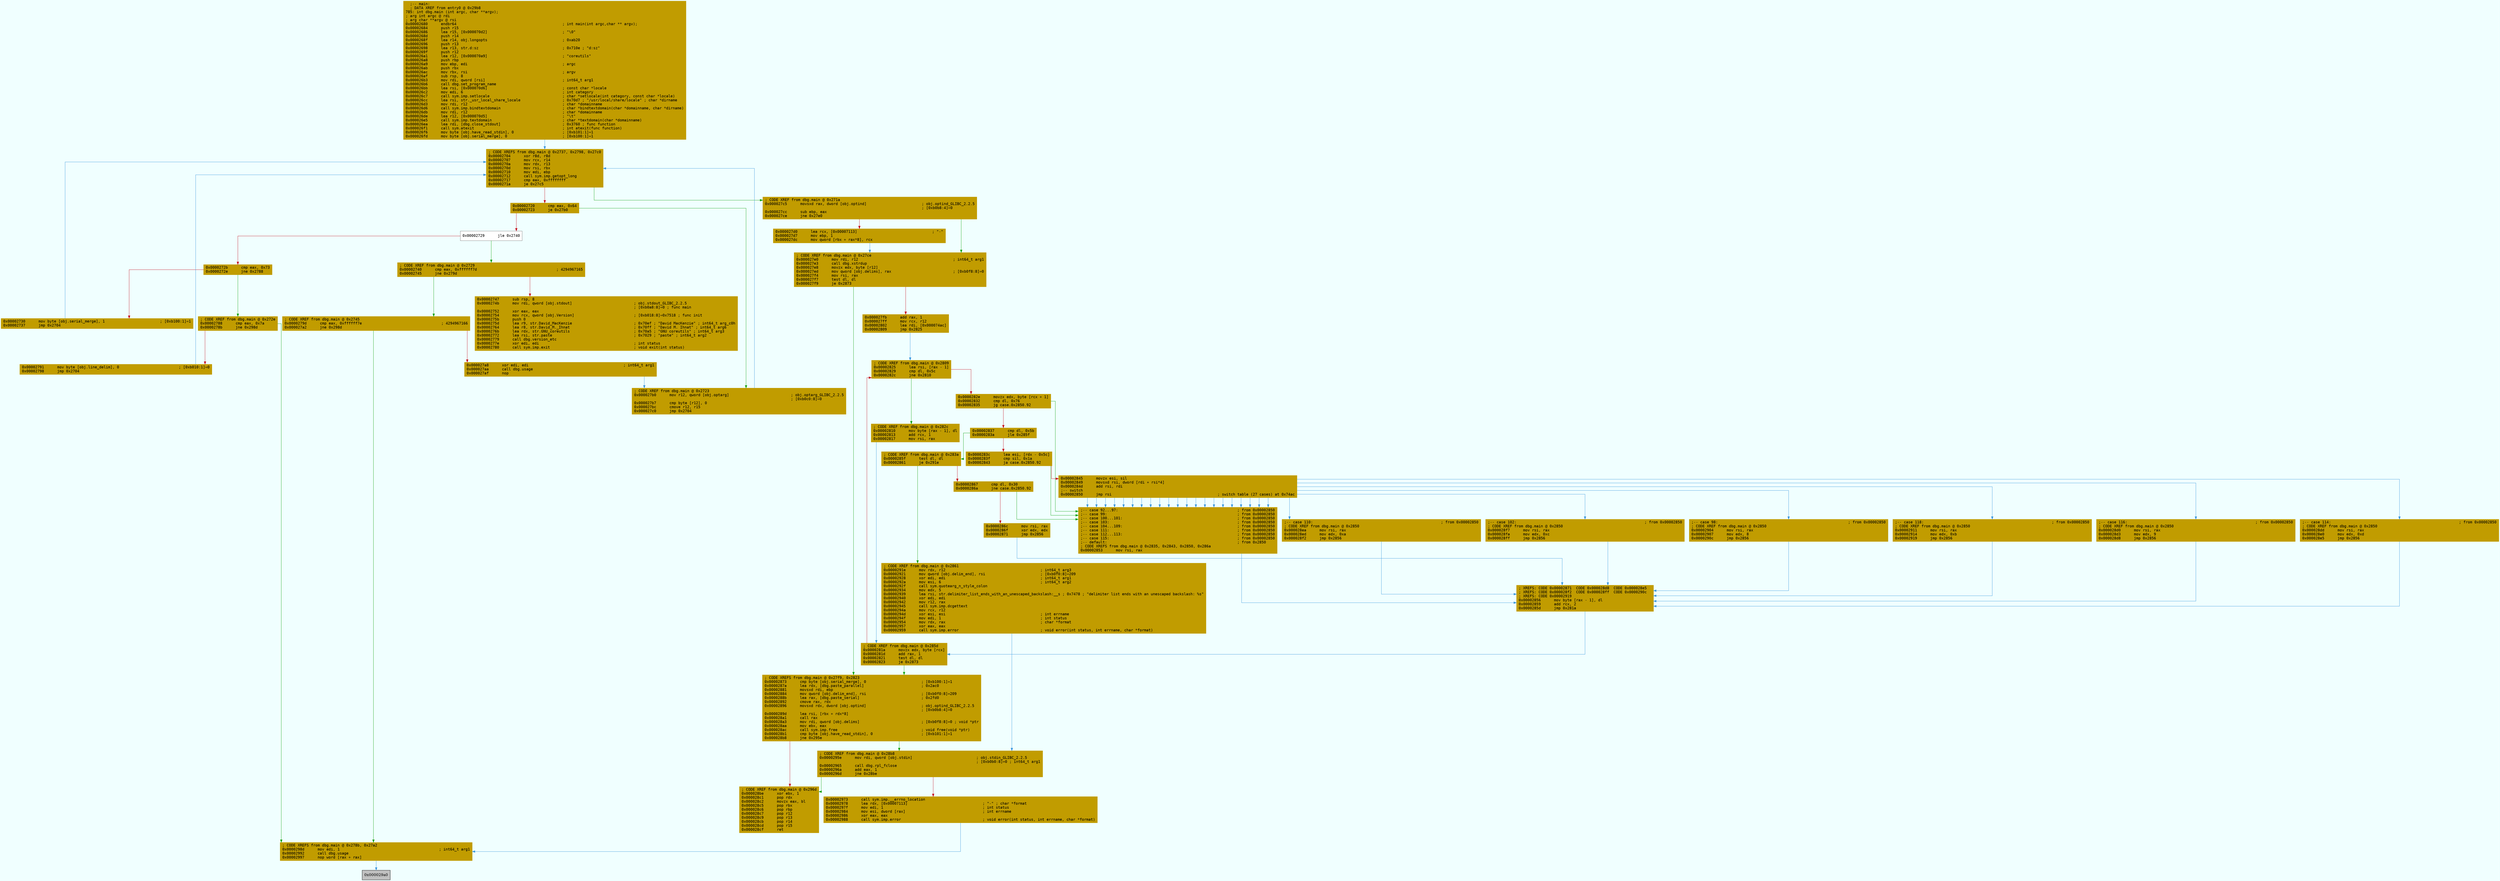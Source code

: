 digraph code {
	graph [bgcolor=azure fontsize=8 fontname="Courier" splines="ortho"];
	node [fillcolor=gray style=filled shape=box];
	edge [arrowhead="normal"];
	"0x00002680" [URL="dbg.main/0x00002680", fillcolor="#c19c00",color="#c19c00", fontname="Courier",label="  ;-- main:\l  ; DATA XREF from entry0 @ 0x29b8\l785: int dbg.main (int argc, char **argv);\l; arg int argc @ rdi\l; arg char **argv @ rsi\l0x00002680      endbr64                                                ; int main(int argc,char ** argv);\l0x00002684      push r15\l0x00002686      lea r15, [0x000070d2]                                  ; \"\\0\"\l0x0000268d      push r14\l0x0000268f      lea r14, obj.longopts                                  ; 0xab20\l0x00002696      push r13\l0x00002698      lea r13, str.d:sz                                      ; 0x710e ; \"d:sz\"\l0x0000269f      push r12\l0x000026a1      lea r12, [0x000070a9]                                  ; \"coreutils\"\l0x000026a8      push rbp\l0x000026a9      mov ebp, edi                                           ; argc\l0x000026ab      push rbx\l0x000026ac      mov rbx, rsi                                           ; argv\l0x000026af      sub rsp, 8\l0x000026b3      mov rdi, qword [rsi]                                   ; int64_t arg1\l0x000026b6      call dbg.set_program_name\l0x000026bb      lea rsi, [0x000070d6]                                  ; const char *locale\l0x000026c2      mov edi, 6                                             ; int category\l0x000026c7      call sym.imp.setlocale                                 ; char *setlocale(int category, const char *locale)\l0x000026cc      lea rsi, str._usr_local_share_locale                   ; 0x70d7 ; \"/usr/local/share/locale\" ; char *dirname\l0x000026d3      mov rdi, r12                                           ; char *domainname\l0x000026d6      call sym.imp.bindtextdomain                            ; char *bindtextdomain(char *domainname, char *dirname)\l0x000026db      mov rdi, r12                                           ; char *domainname\l0x000026de      lea r12, [0x000070d5]                                  ; \"\\t\"\l0x000026e5      call sym.imp.textdomain                                ; char *textdomain(char *domainname)\l0x000026ea      lea rdi, [dbg.close_stdout]                            ; 0x3760 ; func function\l0x000026f1      call sym.atexit                                        ; int atexit(func function)\l0x000026f6      mov byte [obj.have_read_stdin], 0                      ; [0xb101:1]=1\l0x000026fd      mov byte [obj.serial_merge], 0                         ; [0xb100:1]=1\l"]
	"0x00002704" [URL="dbg.main/0x00002704", fillcolor="#c19c00",color="#c19c00", fontname="Courier",label="; CODE XREFS from dbg.main @ 0x2737, 0x2798, 0x27c0\l0x00002704      xor r8d, r8d\l0x00002707      mov rcx, r14\l0x0000270a      mov rdx, r13\l0x0000270d      mov rsi, rbx\l0x00002710      mov edi, ebp\l0x00002712      call sym.imp.getopt_long\l0x00002717      cmp eax, 0xffffffff\l0x0000271a      je 0x27c5\l"]
	"0x00002720" [URL="dbg.main/0x00002720", fillcolor="#c19c00",color="#c19c00", fontname="Courier",label="0x00002720      cmp eax, 0x64\l0x00002723      je 0x27b0\l"]
	"0x00002729" [URL="dbg.main/0x00002729", fillcolor="white",color="#767676", fontname="Courier",label="0x00002729      jle 0x2740\l"]
	"0x0000272b" [URL="dbg.main/0x0000272b", fillcolor="#c19c00",color="#c19c00", fontname="Courier",label="0x0000272b      cmp eax, 0x73\l0x0000272e      jne 0x2788\l"]
	"0x00002730" [URL="dbg.main/0x00002730", fillcolor="#c19c00",color="#c19c00", fontname="Courier",label="0x00002730      mov byte [obj.serial_merge], 1                         ; [0xb100:1]=1\l0x00002737      jmp 0x2704\l"]
	"0x00002740" [URL="dbg.main/0x00002740", fillcolor="#c19c00",color="#c19c00", fontname="Courier",label="; CODE XREF from dbg.main @ 0x2729\l0x00002740      cmp eax, 0xffffff7d                                    ; 4294967165\l0x00002745      jne 0x279d\l"]
	"0x00002747" [URL="dbg.main/0x00002747", fillcolor="#c19c00",color="#c19c00", fontname="Courier",label="0x00002747      sub rsp, 8\l0x0000274b      mov rdi, qword [obj.stdout]                            ; obj.stdout_GLIBC_2.2.5\l                                                                       ; [0xb0a8:8]=0 ; func main\l0x00002752      xor eax, eax\l0x00002754      mov rcx, qword [obj.Version]                           ; [0xb018:8]=0x7518 ; func init\l0x0000275b      push 0\l0x0000275d      lea r9, str.David_MacKenzie                            ; 0x70ef ; \"David MacKenzie\" ; int64_t arg_c0h\l0x00002764      lea r8, str.David_M._Ihnat                             ; 0x70ff ; \"David M. Ihnat\" ; int64_t arg6\l0x0000276b      lea rdx, str.GNU_coreutils                             ; 0x70a5 ; \"GNU coreutils\" ; int64_t arg3\l0x00002772      lea rsi, str.paste                                     ; 0x7029 ; \"paste\" ; int64_t arg2\l0x00002779      call dbg.version_etc\l0x0000277e      xor edi, edi                                           ; int status\l0x00002780      call sym.imp.exit                                      ; void exit(int status)\l"]
	"0x00002788" [URL="dbg.main/0x00002788", fillcolor="#c19c00",color="#c19c00", fontname="Courier",label="; CODE XREF from dbg.main @ 0x272e\l0x00002788      cmp eax, 0x7a\l0x0000278b      jne 0x298d\l"]
	"0x00002791" [URL="dbg.main/0x00002791", fillcolor="#c19c00",color="#c19c00", fontname="Courier",label="0x00002791      mov byte [obj.line_delim], 0                           ; [0xb010:1]=0\l0x00002798      jmp 0x2704\l"]
	"0x0000279d" [URL="dbg.main/0x0000279d", fillcolor="#c19c00",color="#c19c00", fontname="Courier",label="; CODE XREF from dbg.main @ 0x2745\l0x0000279d      cmp eax, 0xffffff7e                                    ; 4294967166\l0x000027a2      jne 0x298d\l"]
	"0x000027a8" [URL="dbg.main/0x000027a8", fillcolor="#c19c00",color="#c19c00", fontname="Courier",label="0x000027a8      xor edi, edi                                           ; int64_t arg1\l0x000027aa      call dbg.usage\l0x000027af      nop\l"]
	"0x000027b0" [URL="dbg.main/0x000027b0", fillcolor="#c19c00",color="#c19c00", fontname="Courier",label="; CODE XREF from dbg.main @ 0x2723\l0x000027b0      mov r12, qword [obj.optarg]                            ; obj.optarg_GLIBC_2.2.5\l                                                                       ; [0xb0c0:8]=0\l0x000027b7      cmp byte [r12], 0\l0x000027bc      cmove r12, r15\l0x000027c0      jmp 0x2704\l"]
	"0x000027c5" [URL="dbg.main/0x000027c5", fillcolor="#c19c00",color="#c19c00", fontname="Courier",label="; CODE XREF from dbg.main @ 0x271a\l0x000027c5      movsxd rax, dword [obj.optind]                         ; obj.optind_GLIBC_2.2.5\l                                                                       ; [0xb0b8:4]=0\l0x000027cc      sub ebp, eax\l0x000027ce      jne 0x27e0\l"]
	"0x000027d0" [URL="dbg.main/0x000027d0", fillcolor="#c19c00",color="#c19c00", fontname="Courier",label="0x000027d0      lea rcx, [0x00007113]                                  ; \"-\"\l0x000027d7      mov ebp, 1\l0x000027dc      mov qword [rbx + rax*8], rcx\l"]
	"0x000027e0" [URL="dbg.main/0x000027e0", fillcolor="#c19c00",color="#c19c00", fontname="Courier",label="; CODE XREF from dbg.main @ 0x27ce\l0x000027e0      mov rdi, r12                                           ; int64_t arg1\l0x000027e3      call dbg.xstrdup\l0x000027e8      movzx edx, byte [r12]\l0x000027ed      mov qword [obj.delims], rax                            ; [0xb0f8:8]=0\l0x000027f4      mov rsi, rax\l0x000027f7      test dl, dl\l0x000027f9      je 0x2873\l"]
	"0x000027fb" [URL="dbg.main/0x000027fb", fillcolor="#c19c00",color="#c19c00", fontname="Courier",label="0x000027fb      add rax, 1\l0x000027ff      mov rcx, r12\l0x00002802      lea rdi, [0x000074ac]\l0x00002809      jmp 0x2825\l"]
	"0x00002810" [URL="dbg.main/0x00002810", fillcolor="#c19c00",color="#c19c00", fontname="Courier",label="; CODE XREF from dbg.main @ 0x282c\l0x00002810      mov byte [rax - 1], dl\l0x00002813      add rcx, 1\l0x00002817      mov rsi, rax\l"]
	"0x0000281a" [URL="dbg.main/0x0000281a", fillcolor="#c19c00",color="#c19c00", fontname="Courier",label="; CODE XREF from dbg.main @ 0x285d\l0x0000281a      movzx edx, byte [rcx]\l0x0000281d      add rax, 1\l0x00002821      test dl, dl\l0x00002823      je 0x2873\l"]
	"0x00002825" [URL="dbg.main/0x00002825", fillcolor="#c19c00",color="#c19c00", fontname="Courier",label="; CODE XREF from dbg.main @ 0x2809\l0x00002825      lea rsi, [rax - 1]\l0x00002829      cmp dl, 0x5c\l0x0000282c      jne 0x2810\l"]
	"0x0000282e" [URL="dbg.main/0x0000282e", fillcolor="#c19c00",color="#c19c00", fontname="Courier",label="0x0000282e      movzx edx, byte [rcx + 1]\l0x00002832      cmp dl, 0x76\l0x00002835      jg case.0x2850.92\l"]
	"0x00002837" [URL="dbg.main/0x00002837", fillcolor="#c19c00",color="#c19c00", fontname="Courier",label="0x00002837      cmp dl, 0x5b\l0x0000283a      jle 0x285f\l"]
	"0x0000283c" [URL="dbg.main/0x0000283c", fillcolor="#c19c00",color="#c19c00", fontname="Courier",label="0x0000283c      lea esi, [rdx - 0x5c]\l0x0000283f      cmp sil, 0x1a\l0x00002843      ja case.0x2850.92\l"]
	"0x00002845" [URL="dbg.main/0x00002845", fillcolor="#c19c00",color="#c19c00", fontname="Courier",label="0x00002845      movzx esi, sil\l0x00002849      movsxd rsi, dword [rdi + rsi*4]\l0x0000284d      add rsi, rdi\l;-- switch\l0x00002850      jmp rsi                                                ; switch table (27 cases) at 0x74ac\l"]
	"0x00002853" [URL="dbg.main/0x00002853", fillcolor="#c19c00",color="#c19c00", fontname="Courier",label=";-- case 92...97:                                                      ; from 0x00002850\l;-- case 99:                                                           ; from 0x00002850\l;-- case 100...101:                                                    ; from 0x00002850\l;-- case 103:                                                          ; from 0x00002850\l;-- case 104...109:                                                    ; from 0x00002850\l;-- case 111:                                                          ; from 0x00002850\l;-- case 112...113:                                                    ; from 0x00002850\l;-- case 115:                                                          ; from 0x00002850\l;-- default:                                                           ; from 0x2850\l; CODE XREFS from dbg.main @ 0x2835, 0x2843, 0x2850, 0x286a\l0x00002853      mov rsi, rax\l"]
	"0x00002856" [URL="dbg.main/0x00002856", fillcolor="#c19c00",color="#c19c00", fontname="Courier",label="; XREFS: CODE 0x00002871  CODE 0x000028d8  CODE 0x000028e5  \l; XREFS: CODE 0x000028f2  CODE 0x000028ff  CODE 0x0000290c  \l; XREFS: CODE 0x00002919  \l0x00002856      mov byte [rax - 1], dl\l0x00002859      add rcx, 2\l0x0000285d      jmp 0x281a\l"]
	"0x0000285f" [URL="dbg.main/0x0000285f", fillcolor="#c19c00",color="#c19c00", fontname="Courier",label="; CODE XREF from dbg.main @ 0x283a\l0x0000285f      test dl, dl\l0x00002861      je 0x291e\l"]
	"0x00002867" [URL="dbg.main/0x00002867", fillcolor="#c19c00",color="#c19c00", fontname="Courier",label="0x00002867      cmp dl, 0x30\l0x0000286a      jne case.0x2850.92\l"]
	"0x0000286c" [URL="dbg.main/0x0000286c", fillcolor="#c19c00",color="#c19c00", fontname="Courier",label="0x0000286c      mov rsi, rax\l0x0000286f      xor edx, edx\l0x00002871      jmp 0x2856\l"]
	"0x00002873" [URL="dbg.main/0x00002873", fillcolor="#c19c00",color="#c19c00", fontname="Courier",label="; CODE XREFS from dbg.main @ 0x27f9, 0x2823\l0x00002873      cmp byte [obj.serial_merge], 0                         ; [0xb100:1]=1\l0x0000287a      lea rdx, [dbg.paste_parallel]                          ; 0x2ac0\l0x00002881      movsxd rdi, ebp\l0x00002884      mov qword [obj.delim_end], rsi                         ; [0xb0f0:8]=209\l0x0000288b      lea rax, [dbg.paste_serial]                            ; 0x2fd0\l0x00002892      cmove rax, rdx\l0x00002896      movsxd rdx, dword [obj.optind]                         ; obj.optind_GLIBC_2.2.5\l                                                                       ; [0xb0b8:4]=0\l0x0000289d      lea rsi, [rbx + rdx*8]\l0x000028a1      call rax\l0x000028a3      mov rdi, qword [obj.delims]                            ; [0xb0f8:8]=0 ; void *ptr\l0x000028aa      mov ebx, eax\l0x000028ac      call sym.imp.free                                      ; void free(void *ptr)\l0x000028b1      cmp byte [obj.have_read_stdin], 0                      ; [0xb101:1]=1\l0x000028b8      jne 0x295e\l"]
	"0x000028be" [URL="dbg.main/0x000028be", fillcolor="#c19c00",color="#c19c00", fontname="Courier",label="; CODE XREF from dbg.main @ 0x296d\l0x000028be      xor ebx, 1\l0x000028c1      pop rdx\l0x000028c2      movzx eax, bl\l0x000028c5      pop rbx\l0x000028c6      pop rbp\l0x000028c7      pop r12\l0x000028c9      pop r13\l0x000028cb      pop r14\l0x000028cd      pop r15\l0x000028cf      ret\l"]
	"0x000028d0" [URL="dbg.main/0x000028d0", fillcolor="#c19c00",color="#c19c00", fontname="Courier",label=";-- case 116:                                                          ; from 0x00002850\l; CODE XREF from dbg.main @ 0x2850\l0x000028d0      mov rsi, rax\l0x000028d3      mov edx, 9\l0x000028d8      jmp 0x2856\l"]
	"0x000028dd" [URL="dbg.main/0x000028dd", fillcolor="#c19c00",color="#c19c00", fontname="Courier",label=";-- case 114:                                                          ; from 0x00002850\l; CODE XREF from dbg.main @ 0x2850\l0x000028dd      mov rsi, rax\l0x000028e0      mov edx, 0xd\l0x000028e5      jmp 0x2856\l"]
	"0x000028ea" [URL="dbg.main/0x000028ea", fillcolor="#c19c00",color="#c19c00", fontname="Courier",label=";-- case 110:                                                          ; from 0x00002850\l; CODE XREF from dbg.main @ 0x2850\l0x000028ea      mov rsi, rax\l0x000028ed      mov edx, 0xa\l0x000028f2      jmp 0x2856\l"]
	"0x000028f7" [URL="dbg.main/0x000028f7", fillcolor="#c19c00",color="#c19c00", fontname="Courier",label=";-- case 102:                                                          ; from 0x00002850\l; CODE XREF from dbg.main @ 0x2850\l0x000028f7      mov rsi, rax\l0x000028fa      mov edx, 0xc\l0x000028ff      jmp 0x2856\l"]
	"0x00002904" [URL="dbg.main/0x00002904", fillcolor="#c19c00",color="#c19c00", fontname="Courier",label=";-- case 98:                                                           ; from 0x00002850\l; CODE XREF from dbg.main @ 0x2850\l0x00002904      mov rsi, rax\l0x00002907      mov edx, 8\l0x0000290c      jmp 0x2856\l"]
	"0x00002911" [URL="dbg.main/0x00002911", fillcolor="#c19c00",color="#c19c00", fontname="Courier",label=";-- case 118:                                                          ; from 0x00002850\l; CODE XREF from dbg.main @ 0x2850\l0x00002911      mov rsi, rax\l0x00002914      mov edx, 0xb\l0x00002919      jmp 0x2856\l"]
	"0x0000291e" [URL="dbg.main/0x0000291e", fillcolor="#c19c00",color="#c19c00", fontname="Courier",label="; CODE XREF from dbg.main @ 0x2861\l0x0000291e      mov rdx, r12                                           ; int64_t arg3\l0x00002921      mov qword [obj.delim_end], rsi                         ; [0xb0f0:8]=209\l0x00002928      xor edi, edi                                           ; int64_t arg1\l0x0000292a      mov esi, 6                                             ; int64_t arg2\l0x0000292f      call sym.quotearg_n_style_colon\l0x00002934      mov edx, 5\l0x00002939      lea rsi, str.delimiter_list_ends_with_an_unescaped_backslash:__s ; 0x7478 ; \"delimiter list ends with an unescaped backslash: %s\"\l0x00002940      xor edi, edi\l0x00002942      mov r12, rax\l0x00002945      call sym.imp.dcgettext\l0x0000294a      mov rcx, r12\l0x0000294d      xor esi, esi                                           ; int errname\l0x0000294f      mov edi, 1                                             ; int status\l0x00002954      mov rdx, rax                                           ; char *format\l0x00002957      xor eax, eax\l0x00002959      call sym.imp.error                                     ; void error(int status, int errname, char *format)\l"]
	"0x0000295e" [URL="dbg.main/0x0000295e", fillcolor="#c19c00",color="#c19c00", fontname="Courier",label="; CODE XREF from dbg.main @ 0x28b8\l0x0000295e      mov rdi, qword [obj.stdin]                             ; obj.stdin_GLIBC_2.2.5\l                                                                       ; [0xb0b0:8]=0 ; int64_t arg1\l0x00002965      call dbg.rpl_fclose\l0x0000296a      add eax, 1\l0x0000296d      jne 0x28be\l"]
	"0x00002973" [URL="dbg.main/0x00002973", fillcolor="#c19c00",color="#c19c00", fontname="Courier",label="0x00002973      call sym.imp.__errno_location\l0x00002978      lea rdx, [0x00007113]                                  ; \"-\" ; char *format\l0x0000297f      mov edi, 1                                             ; int status\l0x00002984      mov esi, dword [rax]                                   ; int errname\l0x00002986      xor eax, eax\l0x00002988      call sym.imp.error                                     ; void error(int status, int errname, char *format)\l"]
	"0x0000298d" [URL="dbg.main/0x0000298d", fillcolor="#c19c00",color="#c19c00", fontname="Courier",label="; CODE XREFS from dbg.main @ 0x278b, 0x27a2\l0x0000298d      mov edi, 1                                             ; int64_t arg1\l0x00002992      call dbg.usage\l0x00002997      nop word [rax + rax]\l"]
        "0x00002680" -> "0x00002704" [color="#3a96dd"];
        "0x00002704" -> "0x000027c5" [color="#13a10e"];
        "0x00002704" -> "0x00002720" [color="#c50f1f"];
        "0x00002720" -> "0x000027b0" [color="#13a10e"];
        "0x00002720" -> "0x00002729" [color="#c50f1f"];
        "0x00002729" -> "0x00002740" [color="#13a10e"];
        "0x00002729" -> "0x0000272b" [color="#c50f1f"];
        "0x0000272b" -> "0x00002788" [color="#13a10e"];
        "0x0000272b" -> "0x00002730" [color="#c50f1f"];
        "0x00002730" -> "0x00002704" [color="#3a96dd"];
        "0x00002740" -> "0x0000279d" [color="#13a10e"];
        "0x00002740" -> "0x00002747" [color="#c50f1f"];
        "0x00002788" -> "0x0000298d" [color="#13a10e"];
        "0x00002788" -> "0x00002791" [color="#c50f1f"];
        "0x00002791" -> "0x00002704" [color="#3a96dd"];
        "0x0000279d" -> "0x0000298d" [color="#13a10e"];
        "0x0000279d" -> "0x000027a8" [color="#c50f1f"];
        "0x000027a8" -> "0x000027b0" [color="#3a96dd"];
        "0x000027b0" -> "0x00002704" [color="#3a96dd"];
        "0x000027c5" -> "0x000027e0" [color="#13a10e"];
        "0x000027c5" -> "0x000027d0" [color="#c50f1f"];
        "0x000027d0" -> "0x000027e0" [color="#3a96dd"];
        "0x000027e0" -> "0x00002873" [color="#13a10e"];
        "0x000027e0" -> "0x000027fb" [color="#c50f1f"];
        "0x000027fb" -> "0x00002825" [color="#3a96dd"];
        "0x00002810" -> "0x0000281a" [color="#3a96dd"];
        "0x0000281a" -> "0x00002873" [color="#13a10e"];
        "0x0000281a" -> "0x00002825" [color="#c50f1f"];
        "0x00002825" -> "0x00002810" [color="#13a10e"];
        "0x00002825" -> "0x0000282e" [color="#c50f1f"];
        "0x0000282e" -> "0x00002853" [color="#13a10e"];
        "0x0000282e" -> "0x00002837" [color="#c50f1f"];
        "0x00002837" -> "0x0000285f" [color="#13a10e"];
        "0x00002837" -> "0x0000283c" [color="#c50f1f"];
        "0x0000283c" -> "0x00002853" [color="#13a10e"];
        "0x0000283c" -> "0x00002845" [color="#c50f1f"];
        "0x00002845" -> "0x00002853" [color="#3a96dd"];
        "0x00002845" -> "0x00002853" [color="#3a96dd"];
        "0x00002845" -> "0x00002853" [color="#3a96dd"];
        "0x00002845" -> "0x00002853" [color="#3a96dd"];
        "0x00002845" -> "0x00002853" [color="#3a96dd"];
        "0x00002845" -> "0x00002853" [color="#3a96dd"];
        "0x00002845" -> "0x00002904" [color="#3a96dd"];
        "0x00002845" -> "0x00002853" [color="#3a96dd"];
        "0x00002845" -> "0x00002853" [color="#3a96dd"];
        "0x00002845" -> "0x00002853" [color="#3a96dd"];
        "0x00002845" -> "0x000028f7" [color="#3a96dd"];
        "0x00002845" -> "0x00002853" [color="#3a96dd"];
        "0x00002845" -> "0x00002853" [color="#3a96dd"];
        "0x00002845" -> "0x00002853" [color="#3a96dd"];
        "0x00002845" -> "0x00002853" [color="#3a96dd"];
        "0x00002845" -> "0x00002853" [color="#3a96dd"];
        "0x00002845" -> "0x00002853" [color="#3a96dd"];
        "0x00002845" -> "0x00002853" [color="#3a96dd"];
        "0x00002845" -> "0x000028ea" [color="#3a96dd"];
        "0x00002845" -> "0x00002853" [color="#3a96dd"];
        "0x00002845" -> "0x00002853" [color="#3a96dd"];
        "0x00002845" -> "0x00002853" [color="#3a96dd"];
        "0x00002845" -> "0x000028dd" [color="#3a96dd"];
        "0x00002845" -> "0x00002853" [color="#3a96dd"];
        "0x00002845" -> "0x000028d0" [color="#3a96dd"];
        "0x00002845" -> "0x00002853" [color="#3a96dd"];
        "0x00002845" -> "0x00002911" [color="#3a96dd"];
        "0x00002853" -> "0x00002856" [color="#3a96dd"];
        "0x00002856" -> "0x0000281a" [color="#3a96dd"];
        "0x0000285f" -> "0x0000291e" [color="#13a10e"];
        "0x0000285f" -> "0x00002867" [color="#c50f1f"];
        "0x00002867" -> "0x00002853" [color="#13a10e"];
        "0x00002867" -> "0x0000286c" [color="#c50f1f"];
        "0x0000286c" -> "0x00002856" [color="#3a96dd"];
        "0x00002873" -> "0x0000295e" [color="#13a10e"];
        "0x00002873" -> "0x000028be" [color="#c50f1f"];
        "0x000028d0" -> "0x00002856" [color="#3a96dd"];
        "0x000028dd" -> "0x00002856" [color="#3a96dd"];
        "0x000028ea" -> "0x00002856" [color="#3a96dd"];
        "0x000028f7" -> "0x00002856" [color="#3a96dd"];
        "0x00002904" -> "0x00002856" [color="#3a96dd"];
        "0x00002911" -> "0x00002856" [color="#3a96dd"];
        "0x0000291e" -> "0x0000295e" [color="#3a96dd"];
        "0x0000295e" -> "0x000028be" [color="#13a10e"];
        "0x0000295e" -> "0x00002973" [color="#c50f1f"];
        "0x00002973" -> "0x0000298d" [color="#3a96dd"];
        "0x0000298d" -> "0x000029a0" [color="#3a96dd"];
}
